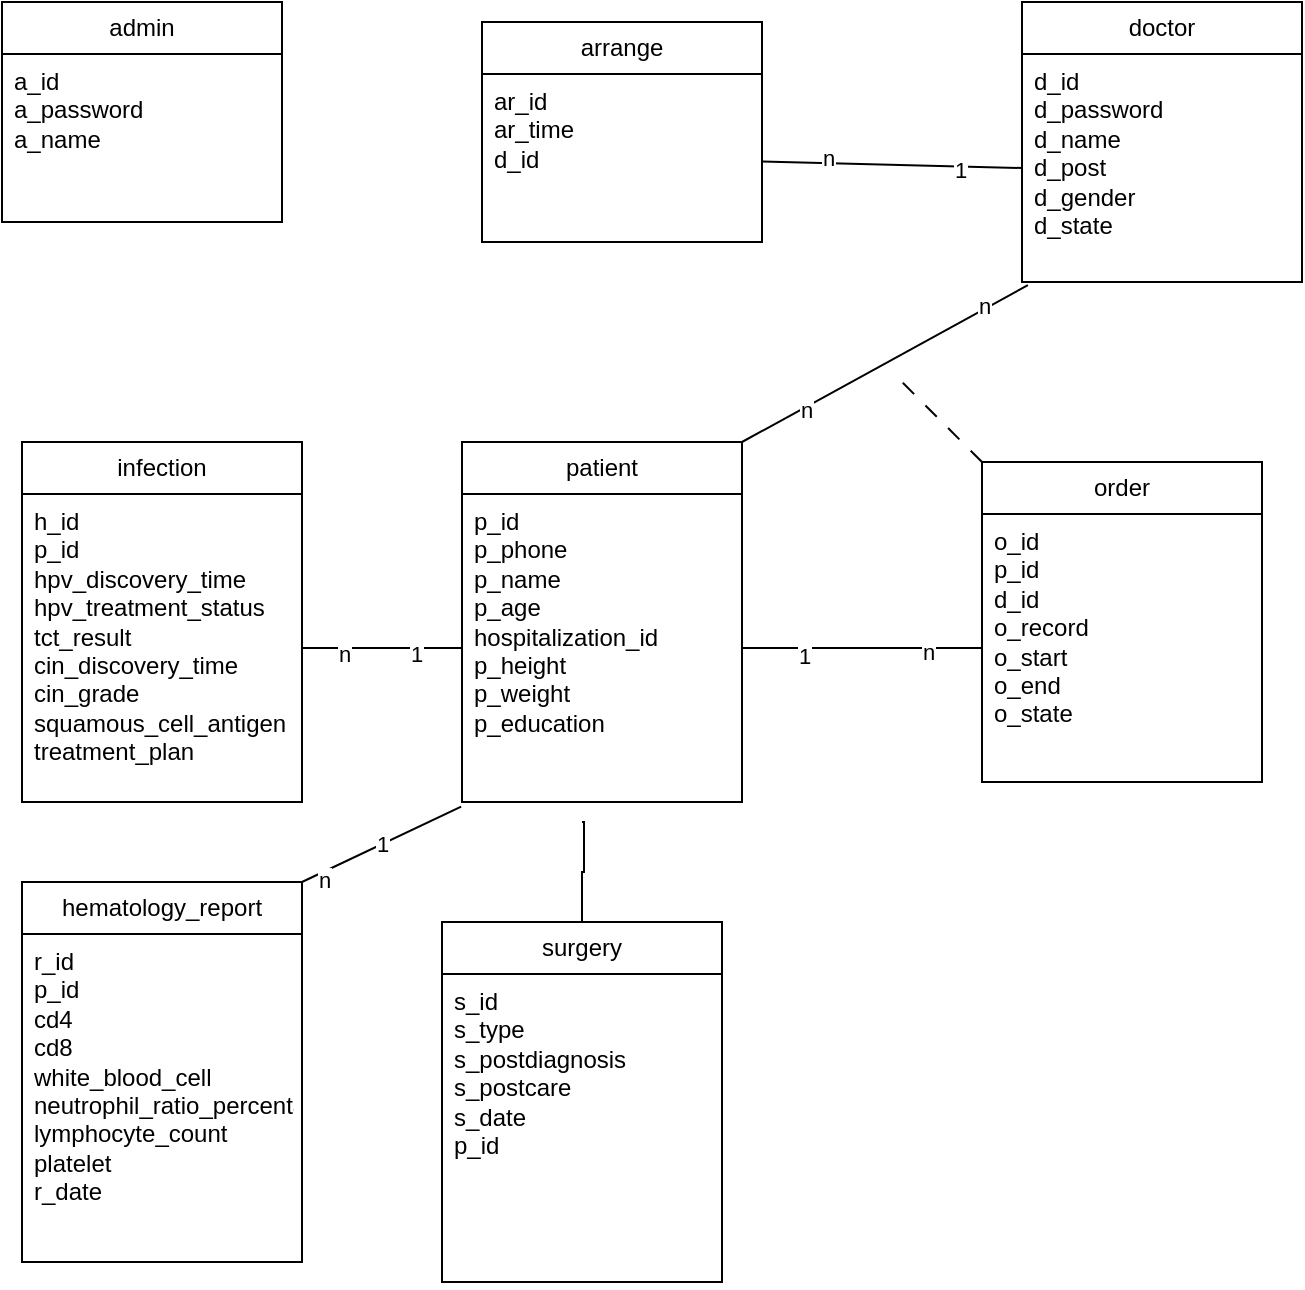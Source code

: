 <mxfile version="24.4.7" type="github">
  <diagram id="C5RBs43oDa-KdzZeNtuy" name="Page-1">
    <mxGraphModel dx="1235" dy="665" grid="1" gridSize="10" guides="1" tooltips="1" connect="1" arrows="1" fold="1" page="1" pageScale="1" pageWidth="827" pageHeight="1169" math="0" shadow="0">
      <root>
        <mxCell id="WIyWlLk6GJQsqaUBKTNV-0" />
        <mxCell id="WIyWlLk6GJQsqaUBKTNV-1" parent="WIyWlLk6GJQsqaUBKTNV-0" />
        <mxCell id="rMJRp4YTtnyugoMimaaJ-0" value="admin" style="swimlane;fontStyle=0;childLayout=stackLayout;horizontal=1;startSize=26;fillColor=none;horizontalStack=0;resizeParent=1;resizeParentMax=0;resizeLast=0;collapsible=1;marginBottom=0;whiteSpace=wrap;html=1;" vertex="1" parent="WIyWlLk6GJQsqaUBKTNV-1">
          <mxGeometry x="30" y="40" width="140" height="110" as="geometry" />
        </mxCell>
        <mxCell id="rMJRp4YTtnyugoMimaaJ-2" value="&lt;div&gt;a_id&lt;/div&gt;&lt;div&gt;a_password&lt;/div&gt;&lt;div&gt;a_name&lt;/div&gt;&lt;div&gt;&lt;br&gt;&lt;/div&gt;" style="text;strokeColor=none;fillColor=none;align=left;verticalAlign=top;spacingLeft=4;spacingRight=4;overflow=hidden;rotatable=0;points=[[0,0.5],[1,0.5]];portConstraint=eastwest;whiteSpace=wrap;html=1;" vertex="1" parent="rMJRp4YTtnyugoMimaaJ-0">
          <mxGeometry y="26" width="140" height="84" as="geometry" />
        </mxCell>
        <mxCell id="rMJRp4YTtnyugoMimaaJ-5" value="doctor" style="swimlane;fontStyle=0;childLayout=stackLayout;horizontal=1;startSize=26;fillColor=none;horizontalStack=0;resizeParent=1;resizeParentMax=0;resizeLast=0;collapsible=1;marginBottom=0;whiteSpace=wrap;html=1;" vertex="1" parent="WIyWlLk6GJQsqaUBKTNV-1">
          <mxGeometry x="540" y="40" width="140" height="140" as="geometry" />
        </mxCell>
        <mxCell id="rMJRp4YTtnyugoMimaaJ-6" value="&lt;div&gt;&lt;div&gt;d_id&lt;/div&gt;&lt;div&gt;d_password&lt;/div&gt;&lt;div&gt;d_name&lt;/div&gt;&lt;div&gt;d_post&lt;/div&gt;&lt;div&gt;d_gender&lt;/div&gt;&lt;div&gt;d_state&lt;/div&gt;&lt;/div&gt;&lt;div&gt;&lt;br&gt;&lt;/div&gt;" style="text;strokeColor=none;fillColor=none;align=left;verticalAlign=top;spacingLeft=4;spacingRight=4;overflow=hidden;rotatable=0;points=[[0,0.5],[1,0.5]];portConstraint=eastwest;whiteSpace=wrap;html=1;" vertex="1" parent="rMJRp4YTtnyugoMimaaJ-5">
          <mxGeometry y="26" width="140" height="114" as="geometry" />
        </mxCell>
        <mxCell id="rMJRp4YTtnyugoMimaaJ-7" value="infection" style="swimlane;fontStyle=0;childLayout=stackLayout;horizontal=1;startSize=26;fillColor=none;horizontalStack=0;resizeParent=1;resizeParentMax=0;resizeLast=0;collapsible=1;marginBottom=0;whiteSpace=wrap;html=1;" vertex="1" parent="WIyWlLk6GJQsqaUBKTNV-1">
          <mxGeometry x="40" y="260" width="140" height="180" as="geometry" />
        </mxCell>
        <mxCell id="rMJRp4YTtnyugoMimaaJ-8" value="&lt;div&gt;&lt;div&gt;h_id&lt;/div&gt;&lt;div&gt;p_id&lt;/div&gt;&lt;div&gt;hpv_discovery_time&lt;/div&gt;&lt;div&gt;hpv_treatment_status&lt;/div&gt;&lt;div&gt;tct_result&lt;/div&gt;&lt;div&gt;cin_discovery_time&lt;/div&gt;&lt;div&gt;cin_grade&lt;/div&gt;&lt;div&gt;squamous_cell_antigen&lt;/div&gt;&lt;div&gt;treatment_plan&lt;/div&gt;&lt;/div&gt;&lt;div&gt;&lt;br&gt;&lt;/div&gt;" style="text;strokeColor=none;fillColor=none;align=left;verticalAlign=top;spacingLeft=4;spacingRight=4;overflow=hidden;rotatable=0;points=[[0,0.5],[1,0.5]];portConstraint=eastwest;whiteSpace=wrap;html=1;" vertex="1" parent="rMJRp4YTtnyugoMimaaJ-7">
          <mxGeometry y="26" width="140" height="154" as="geometry" />
        </mxCell>
        <mxCell id="rMJRp4YTtnyugoMimaaJ-9" value="hematology_report" style="swimlane;fontStyle=0;childLayout=stackLayout;horizontal=1;startSize=26;fillColor=none;horizontalStack=0;resizeParent=1;resizeParentMax=0;resizeLast=0;collapsible=1;marginBottom=0;whiteSpace=wrap;html=1;" vertex="1" parent="WIyWlLk6GJQsqaUBKTNV-1">
          <mxGeometry x="40" y="480" width="140" height="190" as="geometry" />
        </mxCell>
        <mxCell id="rMJRp4YTtnyugoMimaaJ-10" value="&lt;div&gt;&lt;div&gt;r_id&lt;/div&gt;&lt;div&gt;p_id&lt;/div&gt;&lt;div&gt;cd4&lt;/div&gt;&lt;div&gt;cd8&lt;/div&gt;&lt;div&gt;white_blood_cell&lt;/div&gt;&lt;div&gt;neutrophil_ratio_percentage&lt;/div&gt;&lt;div&gt;lymphocyte_count&lt;/div&gt;&lt;div&gt;platelet&lt;/div&gt;&lt;div&gt;r_date&lt;/div&gt;&lt;/div&gt;&lt;div&gt;&lt;br&gt;&lt;/div&gt;" style="text;strokeColor=none;fillColor=none;align=left;verticalAlign=top;spacingLeft=4;spacingRight=4;overflow=hidden;rotatable=0;points=[[0,0.5],[1,0.5]];portConstraint=eastwest;whiteSpace=wrap;html=1;" vertex="1" parent="rMJRp4YTtnyugoMimaaJ-9">
          <mxGeometry y="26" width="140" height="164" as="geometry" />
        </mxCell>
        <mxCell id="rMJRp4YTtnyugoMimaaJ-11" value="patient" style="swimlane;fontStyle=0;childLayout=stackLayout;horizontal=1;startSize=26;fillColor=none;horizontalStack=0;resizeParent=1;resizeParentMax=0;resizeLast=0;collapsible=1;marginBottom=0;whiteSpace=wrap;html=1;" vertex="1" parent="WIyWlLk6GJQsqaUBKTNV-1">
          <mxGeometry x="260" y="260" width="140" height="180" as="geometry" />
        </mxCell>
        <mxCell id="rMJRp4YTtnyugoMimaaJ-12" value="&lt;div&gt;&lt;div&gt;&lt;div&gt;p_id&lt;/div&gt;&lt;div&gt;p_phone&lt;/div&gt;&lt;div&gt;p_name&lt;/div&gt;&lt;div&gt;p_age&lt;/div&gt;&lt;div&gt;hospitalization_id&lt;/div&gt;&lt;div&gt;p_height&lt;/div&gt;&lt;div&gt;p_weight&lt;/div&gt;&lt;div&gt;p_education&lt;/div&gt;&lt;/div&gt;&lt;/div&gt;&lt;div&gt;&lt;br&gt;&lt;/div&gt;" style="text;strokeColor=none;fillColor=none;align=left;verticalAlign=top;spacingLeft=4;spacingRight=4;overflow=hidden;rotatable=0;points=[[0,0.5],[1,0.5]];portConstraint=eastwest;whiteSpace=wrap;html=1;" vertex="1" parent="rMJRp4YTtnyugoMimaaJ-11">
          <mxGeometry y="26" width="140" height="154" as="geometry" />
        </mxCell>
        <mxCell id="rMJRp4YTtnyugoMimaaJ-22" style="edgeStyle=orthogonalEdgeStyle;rounded=0;orthogonalLoop=1;jettySize=auto;html=1;exitX=0.5;exitY=0;exitDx=0;exitDy=0;endArrow=none;endFill=0;" edge="1" parent="WIyWlLk6GJQsqaUBKTNV-1" source="rMJRp4YTtnyugoMimaaJ-13">
          <mxGeometry relative="1" as="geometry">
            <mxPoint x="320" y="450" as="targetPoint" />
            <Array as="points">
              <mxPoint x="320" y="475" />
              <mxPoint x="321" y="450" />
            </Array>
          </mxGeometry>
        </mxCell>
        <mxCell id="rMJRp4YTtnyugoMimaaJ-13" value="surgery" style="swimlane;fontStyle=0;childLayout=stackLayout;horizontal=1;startSize=26;fillColor=none;horizontalStack=0;resizeParent=1;resizeParentMax=0;resizeLast=0;collapsible=1;marginBottom=0;whiteSpace=wrap;html=1;" vertex="1" parent="WIyWlLk6GJQsqaUBKTNV-1">
          <mxGeometry x="250" y="500" width="140" height="180" as="geometry" />
        </mxCell>
        <mxCell id="rMJRp4YTtnyugoMimaaJ-14" value="&lt;div&gt;&lt;div&gt;&lt;div&gt;&lt;div&gt;s_id&lt;/div&gt;&lt;div&gt;s_type&lt;/div&gt;&lt;div&gt;s_postdiagnosis&lt;/div&gt;&lt;div&gt;s_postcare&lt;/div&gt;&lt;div&gt;s_date&lt;/div&gt;&lt;div&gt;p_id&lt;/div&gt;&lt;/div&gt;&lt;/div&gt;&lt;/div&gt;&lt;div&gt;&lt;br&gt;&lt;/div&gt;" style="text;strokeColor=none;fillColor=none;align=left;verticalAlign=top;spacingLeft=4;spacingRight=4;overflow=hidden;rotatable=0;points=[[0,0.5],[1,0.5]];portConstraint=eastwest;whiteSpace=wrap;html=1;" vertex="1" parent="rMJRp4YTtnyugoMimaaJ-13">
          <mxGeometry y="26" width="140" height="154" as="geometry" />
        </mxCell>
        <mxCell id="rMJRp4YTtnyugoMimaaJ-16" value="arrange" style="swimlane;fontStyle=0;childLayout=stackLayout;horizontal=1;startSize=26;fillColor=none;horizontalStack=0;resizeParent=1;resizeParentMax=0;resizeLast=0;collapsible=1;marginBottom=0;whiteSpace=wrap;html=1;" vertex="1" parent="WIyWlLk6GJQsqaUBKTNV-1">
          <mxGeometry x="270" y="50" width="140" height="110" as="geometry" />
        </mxCell>
        <mxCell id="rMJRp4YTtnyugoMimaaJ-17" value="&lt;div&gt;&lt;div&gt;ar_id&lt;/div&gt;&lt;div&gt;ar_time&lt;/div&gt;&lt;div&gt;d_id&lt;/div&gt;&lt;/div&gt;&lt;div&gt;&lt;br&gt;&lt;/div&gt;" style="text;strokeColor=none;fillColor=none;align=left;verticalAlign=top;spacingLeft=4;spacingRight=4;overflow=hidden;rotatable=0;points=[[0,0.5],[1,0.5]];portConstraint=eastwest;whiteSpace=wrap;html=1;" vertex="1" parent="rMJRp4YTtnyugoMimaaJ-16">
          <mxGeometry y="26" width="140" height="84" as="geometry" />
        </mxCell>
        <mxCell id="rMJRp4YTtnyugoMimaaJ-30" style="rounded=0;orthogonalLoop=1;jettySize=auto;html=1;exitX=0;exitY=0;exitDx=0;exitDy=0;dashed=1;dashPattern=8 8;endArrow=none;endFill=0;" edge="1" parent="WIyWlLk6GJQsqaUBKTNV-1" source="rMJRp4YTtnyugoMimaaJ-18">
          <mxGeometry relative="1" as="geometry">
            <mxPoint x="480" y="230" as="targetPoint" />
          </mxGeometry>
        </mxCell>
        <mxCell id="rMJRp4YTtnyugoMimaaJ-18" value="order" style="swimlane;fontStyle=0;childLayout=stackLayout;horizontal=1;startSize=26;fillColor=none;horizontalStack=0;resizeParent=1;resizeParentMax=0;resizeLast=0;collapsible=1;marginBottom=0;whiteSpace=wrap;html=1;" vertex="1" parent="WIyWlLk6GJQsqaUBKTNV-1">
          <mxGeometry x="520" y="270" width="140" height="160" as="geometry" />
        </mxCell>
        <mxCell id="rMJRp4YTtnyugoMimaaJ-19" value="&lt;div&gt;&lt;div&gt;o_id&lt;/div&gt;&lt;div&gt;p_id&lt;/div&gt;&lt;div&gt;d_id&lt;/div&gt;&lt;div&gt;o_record&lt;/div&gt;&lt;div&gt;o_start&lt;/div&gt;&lt;div&gt;o_end&lt;/div&gt;&lt;div&gt;o_state&lt;/div&gt;&lt;/div&gt;&lt;div&gt;&lt;br&gt;&lt;/div&gt;" style="text;strokeColor=none;fillColor=none;align=left;verticalAlign=top;spacingLeft=4;spacingRight=4;overflow=hidden;rotatable=0;points=[[0,0.5],[1,0.5]];portConstraint=eastwest;whiteSpace=wrap;html=1;" vertex="1" parent="rMJRp4YTtnyugoMimaaJ-18">
          <mxGeometry y="26" width="140" height="134" as="geometry" />
        </mxCell>
        <mxCell id="rMJRp4YTtnyugoMimaaJ-20" style="edgeStyle=orthogonalEdgeStyle;rounded=0;orthogonalLoop=1;jettySize=auto;html=1;exitX=1;exitY=0.5;exitDx=0;exitDy=0;entryX=0;entryY=0.5;entryDx=0;entryDy=0;endArrow=none;endFill=0;" edge="1" parent="WIyWlLk6GJQsqaUBKTNV-1" source="rMJRp4YTtnyugoMimaaJ-8" target="rMJRp4YTtnyugoMimaaJ-12">
          <mxGeometry relative="1" as="geometry" />
        </mxCell>
        <mxCell id="rMJRp4YTtnyugoMimaaJ-36" value="1" style="edgeLabel;html=1;align=center;verticalAlign=middle;resizable=0;points=[];" vertex="1" connectable="0" parent="rMJRp4YTtnyugoMimaaJ-20">
          <mxGeometry x="0.413" y="-3" relative="1" as="geometry">
            <mxPoint as="offset" />
          </mxGeometry>
        </mxCell>
        <mxCell id="rMJRp4YTtnyugoMimaaJ-37" value="n" style="edgeLabel;html=1;align=center;verticalAlign=middle;resizable=0;points=[];" vertex="1" connectable="0" parent="rMJRp4YTtnyugoMimaaJ-20">
          <mxGeometry x="-0.469" y="-3" relative="1" as="geometry">
            <mxPoint as="offset" />
          </mxGeometry>
        </mxCell>
        <mxCell id="rMJRp4YTtnyugoMimaaJ-23" value="1" style="rounded=0;orthogonalLoop=1;jettySize=auto;html=1;exitX=1;exitY=0;exitDx=0;exitDy=0;entryX=-0.003;entryY=1.015;entryDx=0;entryDy=0;entryPerimeter=0;endArrow=none;endFill=0;" edge="1" parent="WIyWlLk6GJQsqaUBKTNV-1" source="rMJRp4YTtnyugoMimaaJ-9" target="rMJRp4YTtnyugoMimaaJ-12">
          <mxGeometry relative="1" as="geometry" />
        </mxCell>
        <mxCell id="rMJRp4YTtnyugoMimaaJ-40" value="n" style="edgeLabel;html=1;align=center;verticalAlign=middle;resizable=0;points=[];" vertex="1" connectable="0" parent="rMJRp4YTtnyugoMimaaJ-23">
          <mxGeometry x="-0.745" y="-4" relative="1" as="geometry">
            <mxPoint x="-1" as="offset" />
          </mxGeometry>
        </mxCell>
        <mxCell id="rMJRp4YTtnyugoMimaaJ-24" style="edgeStyle=orthogonalEdgeStyle;rounded=0;orthogonalLoop=1;jettySize=auto;html=1;exitX=1;exitY=0.5;exitDx=0;exitDy=0;endArrow=none;endFill=0;" edge="1" parent="WIyWlLk6GJQsqaUBKTNV-1" source="rMJRp4YTtnyugoMimaaJ-12" target="rMJRp4YTtnyugoMimaaJ-19">
          <mxGeometry relative="1" as="geometry" />
        </mxCell>
        <mxCell id="rMJRp4YTtnyugoMimaaJ-38" value="1" style="edgeLabel;html=1;align=center;verticalAlign=middle;resizable=0;points=[];" vertex="1" connectable="0" parent="rMJRp4YTtnyugoMimaaJ-24">
          <mxGeometry x="-0.489" y="-4" relative="1" as="geometry">
            <mxPoint as="offset" />
          </mxGeometry>
        </mxCell>
        <mxCell id="rMJRp4YTtnyugoMimaaJ-39" value="n" style="edgeLabel;html=1;align=center;verticalAlign=middle;resizable=0;points=[];" vertex="1" connectable="0" parent="rMJRp4YTtnyugoMimaaJ-24">
          <mxGeometry x="0.55" y="-2" relative="1" as="geometry">
            <mxPoint as="offset" />
          </mxGeometry>
        </mxCell>
        <mxCell id="rMJRp4YTtnyugoMimaaJ-28" style="rounded=0;orthogonalLoop=1;jettySize=auto;html=1;exitX=0;exitY=0.5;exitDx=0;exitDy=0;endArrow=none;endFill=0;" edge="1" parent="WIyWlLk6GJQsqaUBKTNV-1" source="rMJRp4YTtnyugoMimaaJ-6" target="rMJRp4YTtnyugoMimaaJ-17">
          <mxGeometry relative="1" as="geometry" />
        </mxCell>
        <mxCell id="rMJRp4YTtnyugoMimaaJ-32" value="1" style="edgeLabel;html=1;align=center;verticalAlign=middle;resizable=0;points=[];" vertex="1" connectable="0" parent="rMJRp4YTtnyugoMimaaJ-28">
          <mxGeometry x="-0.513" y="2" relative="1" as="geometry">
            <mxPoint as="offset" />
          </mxGeometry>
        </mxCell>
        <mxCell id="rMJRp4YTtnyugoMimaaJ-33" value="n" style="edgeLabel;html=1;align=center;verticalAlign=middle;resizable=0;points=[];" vertex="1" connectable="0" parent="rMJRp4YTtnyugoMimaaJ-28">
          <mxGeometry x="0.502" y="-3" relative="1" as="geometry">
            <mxPoint as="offset" />
          </mxGeometry>
        </mxCell>
        <mxCell id="rMJRp4YTtnyugoMimaaJ-29" style="rounded=0;orthogonalLoop=1;jettySize=auto;html=1;exitX=1;exitY=0;exitDx=0;exitDy=0;entryX=0.021;entryY=1.014;entryDx=0;entryDy=0;entryPerimeter=0;endArrow=none;endFill=0;" edge="1" parent="WIyWlLk6GJQsqaUBKTNV-1" source="rMJRp4YTtnyugoMimaaJ-11" target="rMJRp4YTtnyugoMimaaJ-6">
          <mxGeometry relative="1" as="geometry" />
        </mxCell>
        <mxCell id="rMJRp4YTtnyugoMimaaJ-34" value="n" style="edgeLabel;html=1;align=center;verticalAlign=middle;resizable=0;points=[];" vertex="1" connectable="0" parent="rMJRp4YTtnyugoMimaaJ-29">
          <mxGeometry x="-0.56" y="-1" relative="1" as="geometry">
            <mxPoint as="offset" />
          </mxGeometry>
        </mxCell>
        <mxCell id="rMJRp4YTtnyugoMimaaJ-35" value="n" style="edgeLabel;html=1;align=center;verticalAlign=middle;resizable=0;points=[];" vertex="1" connectable="0" parent="rMJRp4YTtnyugoMimaaJ-29">
          <mxGeometry x="0.707" y="2" relative="1" as="geometry">
            <mxPoint as="offset" />
          </mxGeometry>
        </mxCell>
      </root>
    </mxGraphModel>
  </diagram>
</mxfile>
